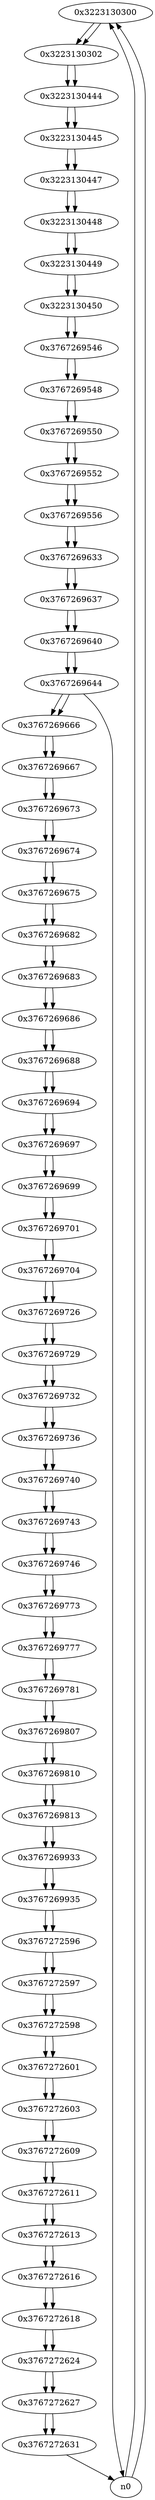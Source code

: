 digraph G{
/* nodes */
  n1 [label="0x3223130300"]
  n2 [label="0x3223130302"]
  n3 [label="0x3223130444"]
  n4 [label="0x3223130445"]
  n5 [label="0x3223130447"]
  n6 [label="0x3223130448"]
  n7 [label="0x3223130449"]
  n8 [label="0x3223130450"]
  n9 [label="0x3767269546"]
  n10 [label="0x3767269548"]
  n11 [label="0x3767269550"]
  n12 [label="0x3767269552"]
  n13 [label="0x3767269556"]
  n14 [label="0x3767269633"]
  n15 [label="0x3767269637"]
  n16 [label="0x3767269640"]
  n17 [label="0x3767269644"]
  n18 [label="0x3767269666"]
  n19 [label="0x3767269667"]
  n20 [label="0x3767269673"]
  n21 [label="0x3767269674"]
  n22 [label="0x3767269675"]
  n23 [label="0x3767269682"]
  n24 [label="0x3767269683"]
  n25 [label="0x3767269686"]
  n26 [label="0x3767269688"]
  n27 [label="0x3767269694"]
  n28 [label="0x3767269697"]
  n29 [label="0x3767269699"]
  n30 [label="0x3767269701"]
  n31 [label="0x3767269704"]
  n32 [label="0x3767269726"]
  n33 [label="0x3767269729"]
  n34 [label="0x3767269732"]
  n35 [label="0x3767269736"]
  n36 [label="0x3767269740"]
  n37 [label="0x3767269743"]
  n38 [label="0x3767269746"]
  n39 [label="0x3767269773"]
  n40 [label="0x3767269777"]
  n41 [label="0x3767269781"]
  n42 [label="0x3767269807"]
  n43 [label="0x3767269810"]
  n44 [label="0x3767269813"]
  n45 [label="0x3767269933"]
  n46 [label="0x3767269935"]
  n47 [label="0x3767272596"]
  n48 [label="0x3767272597"]
  n49 [label="0x3767272598"]
  n50 [label="0x3767272601"]
  n51 [label="0x3767272603"]
  n52 [label="0x3767272609"]
  n53 [label="0x3767272611"]
  n54 [label="0x3767272613"]
  n55 [label="0x3767272616"]
  n56 [label="0x3767272618"]
  n57 [label="0x3767272624"]
  n58 [label="0x3767272627"]
  n59 [label="0x3767272631"]
/* edges */
n1 -> n2;
n0 -> n1;
n0 -> n1;
n2 -> n3;
n1 -> n2;
n3 -> n4;
n2 -> n3;
n4 -> n5;
n3 -> n4;
n5 -> n6;
n4 -> n5;
n6 -> n7;
n5 -> n6;
n7 -> n8;
n6 -> n7;
n8 -> n9;
n7 -> n8;
n9 -> n10;
n8 -> n9;
n10 -> n11;
n9 -> n10;
n11 -> n12;
n10 -> n11;
n12 -> n13;
n11 -> n12;
n13 -> n14;
n12 -> n13;
n14 -> n15;
n13 -> n14;
n15 -> n16;
n14 -> n15;
n16 -> n17;
n15 -> n16;
n17 -> n18;
n17 -> n0;
n16 -> n17;
n18 -> n19;
n17 -> n18;
n19 -> n20;
n18 -> n19;
n20 -> n21;
n19 -> n20;
n21 -> n22;
n20 -> n21;
n22 -> n23;
n21 -> n22;
n23 -> n24;
n22 -> n23;
n24 -> n25;
n23 -> n24;
n25 -> n26;
n24 -> n25;
n26 -> n27;
n25 -> n26;
n27 -> n28;
n26 -> n27;
n28 -> n29;
n27 -> n28;
n29 -> n30;
n28 -> n29;
n30 -> n31;
n29 -> n30;
n31 -> n32;
n30 -> n31;
n32 -> n33;
n31 -> n32;
n33 -> n34;
n32 -> n33;
n34 -> n35;
n33 -> n34;
n35 -> n36;
n34 -> n35;
n36 -> n37;
n35 -> n36;
n37 -> n38;
n36 -> n37;
n38 -> n39;
n37 -> n38;
n39 -> n40;
n38 -> n39;
n40 -> n41;
n39 -> n40;
n41 -> n42;
n40 -> n41;
n42 -> n43;
n41 -> n42;
n43 -> n44;
n42 -> n43;
n44 -> n45;
n43 -> n44;
n45 -> n46;
n44 -> n45;
n46 -> n47;
n45 -> n46;
n47 -> n48;
n46 -> n47;
n48 -> n49;
n47 -> n48;
n49 -> n50;
n48 -> n49;
n50 -> n51;
n49 -> n50;
n51 -> n52;
n50 -> n51;
n52 -> n53;
n51 -> n52;
n53 -> n54;
n52 -> n53;
n54 -> n55;
n53 -> n54;
n55 -> n56;
n54 -> n55;
n56 -> n57;
n55 -> n56;
n57 -> n58;
n56 -> n57;
n58 -> n59;
n57 -> n58;
n59 -> n0;
n58 -> n59;
}
